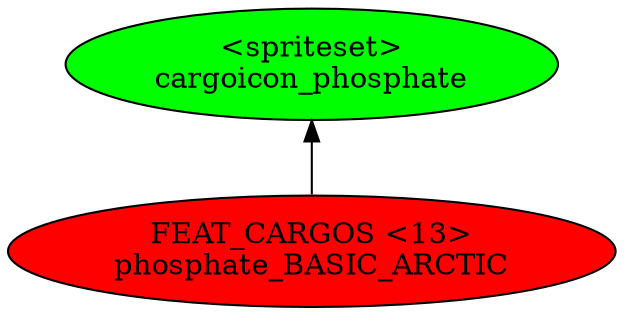 digraph {
rankdir="BT"
cargoicon_phosphate [fillcolor=green style="filled" label="<spriteset>\ncargoicon_phosphate"]
phosphate_BASIC_ARCTIC [fillcolor=red style="filled" label="FEAT_CARGOS <13>\nphosphate_BASIC_ARCTIC"]
phosphate_BASIC_ARCTIC->cargoicon_phosphate
}
